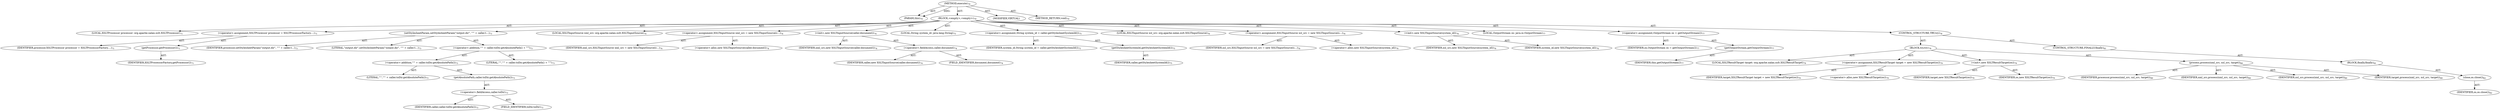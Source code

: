 digraph "execute" {  
"111669149696" [label = <(METHOD,execute)<SUB>70</SUB>> ]
"115964116992" [label = <(PARAM,this)<SUB>70</SUB>> ]
"25769803776" [label = <(BLOCK,&lt;empty&gt;,&lt;empty&gt;)<SUB>70</SUB>> ]
"94489280512" [label = <(LOCAL,XSLTProcessor processor: org.apache.xalan.xslt.XSLTProcessor)<SUB>71</SUB>> ]
"30064771072" [label = <(&lt;operator&gt;.assignment,XSLTProcessor processor = XSLTProcessorFactory....)<SUB>71</SUB>> ]
"68719476737" [label = <(IDENTIFIER,processor,XSLTProcessor processor = XSLTProcessorFactory....)<SUB>71</SUB>> ]
"30064771073" [label = <(getProcessor,getProcessor())<SUB>71</SUB>> ]
"68719476738" [label = <(IDENTIFIER,XSLTProcessorFactory,getProcessor())<SUB>71</SUB>> ]
"30064771074" [label = <(setStylesheetParam,setStylesheetParam(&quot;output.dir&quot;, &quot;'&quot; + caller.t...)<SUB>73</SUB>> ]
"68719476739" [label = <(IDENTIFIER,processor,setStylesheetParam(&quot;output.dir&quot;, &quot;'&quot; + caller.t...)<SUB>73</SUB>> ]
"90194313216" [label = <(LITERAL,&quot;output.dir&quot;,setStylesheetParam(&quot;output.dir&quot;, &quot;'&quot; + caller.t...)<SUB>73</SUB>> ]
"30064771075" [label = <(&lt;operator&gt;.addition,&quot;'&quot; + caller.toDir.getAbsolutePath() + &quot;'&quot;)<SUB>73</SUB>> ]
"30064771076" [label = <(&lt;operator&gt;.addition,&quot;'&quot; + caller.toDir.getAbsolutePath())<SUB>73</SUB>> ]
"90194313217" [label = <(LITERAL,&quot;'&quot;,&quot;'&quot; + caller.toDir.getAbsolutePath())<SUB>73</SUB>> ]
"30064771077" [label = <(getAbsolutePath,caller.toDir.getAbsolutePath())<SUB>73</SUB>> ]
"30064771078" [label = <(&lt;operator&gt;.fieldAccess,caller.toDir)<SUB>73</SUB>> ]
"68719476740" [label = <(IDENTIFIER,caller,caller.toDir.getAbsolutePath())<SUB>73</SUB>> ]
"55834574848" [label = <(FIELD_IDENTIFIER,toDir,toDir)<SUB>73</SUB>> ]
"90194313218" [label = <(LITERAL,&quot;'&quot;,&quot;'&quot; + caller.toDir.getAbsolutePath() + &quot;'&quot;)<SUB>73</SUB>> ]
"94489280513" [label = <(LOCAL,XSLTInputSource xml_src: org.apache.xalan.xslt.XSLTInputSource)<SUB>74</SUB>> ]
"30064771079" [label = <(&lt;operator&gt;.assignment,XSLTInputSource xml_src = new XSLTInputSource(c...)<SUB>74</SUB>> ]
"68719476741" [label = <(IDENTIFIER,xml_src,XSLTInputSource xml_src = new XSLTInputSource(c...)<SUB>74</SUB>> ]
"30064771080" [label = <(&lt;operator&gt;.alloc,new XSLTInputSource(caller.document))<SUB>74</SUB>> ]
"30064771081" [label = <(&lt;init&gt;,new XSLTInputSource(caller.document))<SUB>74</SUB>> ]
"68719476742" [label = <(IDENTIFIER,xml_src,new XSLTInputSource(caller.document))<SUB>74</SUB>> ]
"30064771082" [label = <(&lt;operator&gt;.fieldAccess,caller.document)<SUB>74</SUB>> ]
"68719476743" [label = <(IDENTIFIER,caller,new XSLTInputSource(caller.document))<SUB>74</SUB>> ]
"55834574849" [label = <(FIELD_IDENTIFIER,document,document)<SUB>74</SUB>> ]
"94489280514" [label = <(LOCAL,String system_id: java.lang.String)<SUB>75</SUB>> ]
"30064771083" [label = <(&lt;operator&gt;.assignment,String system_id = caller.getStylesheetSystemId())<SUB>75</SUB>> ]
"68719476744" [label = <(IDENTIFIER,system_id,String system_id = caller.getStylesheetSystemId())<SUB>75</SUB>> ]
"30064771084" [label = <(getStylesheetSystemId,getStylesheetSystemId())<SUB>75</SUB>> ]
"68719476745" [label = <(IDENTIFIER,caller,getStylesheetSystemId())<SUB>75</SUB>> ]
"94489280515" [label = <(LOCAL,XSLTInputSource xsl_src: org.apache.xalan.xslt.XSLTInputSource)<SUB>76</SUB>> ]
"30064771085" [label = <(&lt;operator&gt;.assignment,XSLTInputSource xsl_src = new XSLTInputSource(s...)<SUB>76</SUB>> ]
"68719476746" [label = <(IDENTIFIER,xsl_src,XSLTInputSource xsl_src = new XSLTInputSource(s...)<SUB>76</SUB>> ]
"30064771086" [label = <(&lt;operator&gt;.alloc,new XSLTInputSource(system_id))<SUB>76</SUB>> ]
"30064771087" [label = <(&lt;init&gt;,new XSLTInputSource(system_id))<SUB>76</SUB>> ]
"68719476747" [label = <(IDENTIFIER,xsl_src,new XSLTInputSource(system_id))<SUB>76</SUB>> ]
"68719476748" [label = <(IDENTIFIER,system_id,new XSLTInputSource(system_id))<SUB>76</SUB>> ]
"94489280516" [label = <(LOCAL,OutputStream os: java.io.OutputStream)<SUB>77</SUB>> ]
"30064771088" [label = <(&lt;operator&gt;.assignment,OutputStream os = getOutputStream())<SUB>77</SUB>> ]
"68719476749" [label = <(IDENTIFIER,os,OutputStream os = getOutputStream())<SUB>77</SUB>> ]
"30064771089" [label = <(getOutputStream,getOutputStream())<SUB>77</SUB>> ]
"68719476736" [label = <(IDENTIFIER,this,getOutputStream())<SUB>77</SUB>> ]
"47244640256" [label = <(CONTROL_STRUCTURE,TRY,try)<SUB>78</SUB>> ]
"25769803777" [label = <(BLOCK,try,try)<SUB>78</SUB>> ]
"94489280517" [label = <(LOCAL,XSLTResultTarget target: org.apache.xalan.xslt.XSLTResultTarget)<SUB>79</SUB>> ]
"30064771090" [label = <(&lt;operator&gt;.assignment,XSLTResultTarget target = new XSLTResultTarget(os))<SUB>79</SUB>> ]
"68719476750" [label = <(IDENTIFIER,target,XSLTResultTarget target = new XSLTResultTarget(os))<SUB>79</SUB>> ]
"30064771091" [label = <(&lt;operator&gt;.alloc,new XSLTResultTarget(os))<SUB>79</SUB>> ]
"30064771092" [label = <(&lt;init&gt;,new XSLTResultTarget(os))<SUB>79</SUB>> ]
"68719476751" [label = <(IDENTIFIER,target,new XSLTResultTarget(os))<SUB>79</SUB>> ]
"68719476752" [label = <(IDENTIFIER,os,new XSLTResultTarget(os))<SUB>79</SUB>> ]
"30064771093" [label = <(process,process(xml_src, xsl_src, target))<SUB>80</SUB>> ]
"68719476753" [label = <(IDENTIFIER,processor,process(xml_src, xsl_src, target))<SUB>80</SUB>> ]
"68719476754" [label = <(IDENTIFIER,xml_src,process(xml_src, xsl_src, target))<SUB>80</SUB>> ]
"68719476755" [label = <(IDENTIFIER,xsl_src,process(xml_src, xsl_src, target))<SUB>80</SUB>> ]
"68719476756" [label = <(IDENTIFIER,target,process(xml_src, xsl_src, target))<SUB>80</SUB>> ]
"47244640257" [label = <(CONTROL_STRUCTURE,FINALLY,finally)<SUB>81</SUB>> ]
"25769803778" [label = <(BLOCK,finally,finally)<SUB>81</SUB>> ]
"30064771094" [label = <(close,os.close())<SUB>82</SUB>> ]
"68719476757" [label = <(IDENTIFIER,os,os.close())<SUB>82</SUB>> ]
"133143986176" [label = <(MODIFIER,VIRTUAL)> ]
"128849018880" [label = <(METHOD_RETURN,void)<SUB>70</SUB>> ]
  "111669149696" -> "115964116992"  [ label = "AST: "] 
  "111669149696" -> "25769803776"  [ label = "AST: "] 
  "111669149696" -> "133143986176"  [ label = "AST: "] 
  "111669149696" -> "128849018880"  [ label = "AST: "] 
  "25769803776" -> "94489280512"  [ label = "AST: "] 
  "25769803776" -> "30064771072"  [ label = "AST: "] 
  "25769803776" -> "30064771074"  [ label = "AST: "] 
  "25769803776" -> "94489280513"  [ label = "AST: "] 
  "25769803776" -> "30064771079"  [ label = "AST: "] 
  "25769803776" -> "30064771081"  [ label = "AST: "] 
  "25769803776" -> "94489280514"  [ label = "AST: "] 
  "25769803776" -> "30064771083"  [ label = "AST: "] 
  "25769803776" -> "94489280515"  [ label = "AST: "] 
  "25769803776" -> "30064771085"  [ label = "AST: "] 
  "25769803776" -> "30064771087"  [ label = "AST: "] 
  "25769803776" -> "94489280516"  [ label = "AST: "] 
  "25769803776" -> "30064771088"  [ label = "AST: "] 
  "25769803776" -> "47244640256"  [ label = "AST: "] 
  "30064771072" -> "68719476737"  [ label = "AST: "] 
  "30064771072" -> "30064771073"  [ label = "AST: "] 
  "30064771073" -> "68719476738"  [ label = "AST: "] 
  "30064771074" -> "68719476739"  [ label = "AST: "] 
  "30064771074" -> "90194313216"  [ label = "AST: "] 
  "30064771074" -> "30064771075"  [ label = "AST: "] 
  "30064771075" -> "30064771076"  [ label = "AST: "] 
  "30064771075" -> "90194313218"  [ label = "AST: "] 
  "30064771076" -> "90194313217"  [ label = "AST: "] 
  "30064771076" -> "30064771077"  [ label = "AST: "] 
  "30064771077" -> "30064771078"  [ label = "AST: "] 
  "30064771078" -> "68719476740"  [ label = "AST: "] 
  "30064771078" -> "55834574848"  [ label = "AST: "] 
  "30064771079" -> "68719476741"  [ label = "AST: "] 
  "30064771079" -> "30064771080"  [ label = "AST: "] 
  "30064771081" -> "68719476742"  [ label = "AST: "] 
  "30064771081" -> "30064771082"  [ label = "AST: "] 
  "30064771082" -> "68719476743"  [ label = "AST: "] 
  "30064771082" -> "55834574849"  [ label = "AST: "] 
  "30064771083" -> "68719476744"  [ label = "AST: "] 
  "30064771083" -> "30064771084"  [ label = "AST: "] 
  "30064771084" -> "68719476745"  [ label = "AST: "] 
  "30064771085" -> "68719476746"  [ label = "AST: "] 
  "30064771085" -> "30064771086"  [ label = "AST: "] 
  "30064771087" -> "68719476747"  [ label = "AST: "] 
  "30064771087" -> "68719476748"  [ label = "AST: "] 
  "30064771088" -> "68719476749"  [ label = "AST: "] 
  "30064771088" -> "30064771089"  [ label = "AST: "] 
  "30064771089" -> "68719476736"  [ label = "AST: "] 
  "47244640256" -> "25769803777"  [ label = "AST: "] 
  "47244640256" -> "47244640257"  [ label = "AST: "] 
  "25769803777" -> "94489280517"  [ label = "AST: "] 
  "25769803777" -> "30064771090"  [ label = "AST: "] 
  "25769803777" -> "30064771092"  [ label = "AST: "] 
  "25769803777" -> "30064771093"  [ label = "AST: "] 
  "30064771090" -> "68719476750"  [ label = "AST: "] 
  "30064771090" -> "30064771091"  [ label = "AST: "] 
  "30064771092" -> "68719476751"  [ label = "AST: "] 
  "30064771092" -> "68719476752"  [ label = "AST: "] 
  "30064771093" -> "68719476753"  [ label = "AST: "] 
  "30064771093" -> "68719476754"  [ label = "AST: "] 
  "30064771093" -> "68719476755"  [ label = "AST: "] 
  "30064771093" -> "68719476756"  [ label = "AST: "] 
  "47244640257" -> "25769803778"  [ label = "AST: "] 
  "25769803778" -> "30064771094"  [ label = "AST: "] 
  "30064771094" -> "68719476757"  [ label = "AST: "] 
  "111669149696" -> "115964116992"  [ label = "DDG: "] 
}
